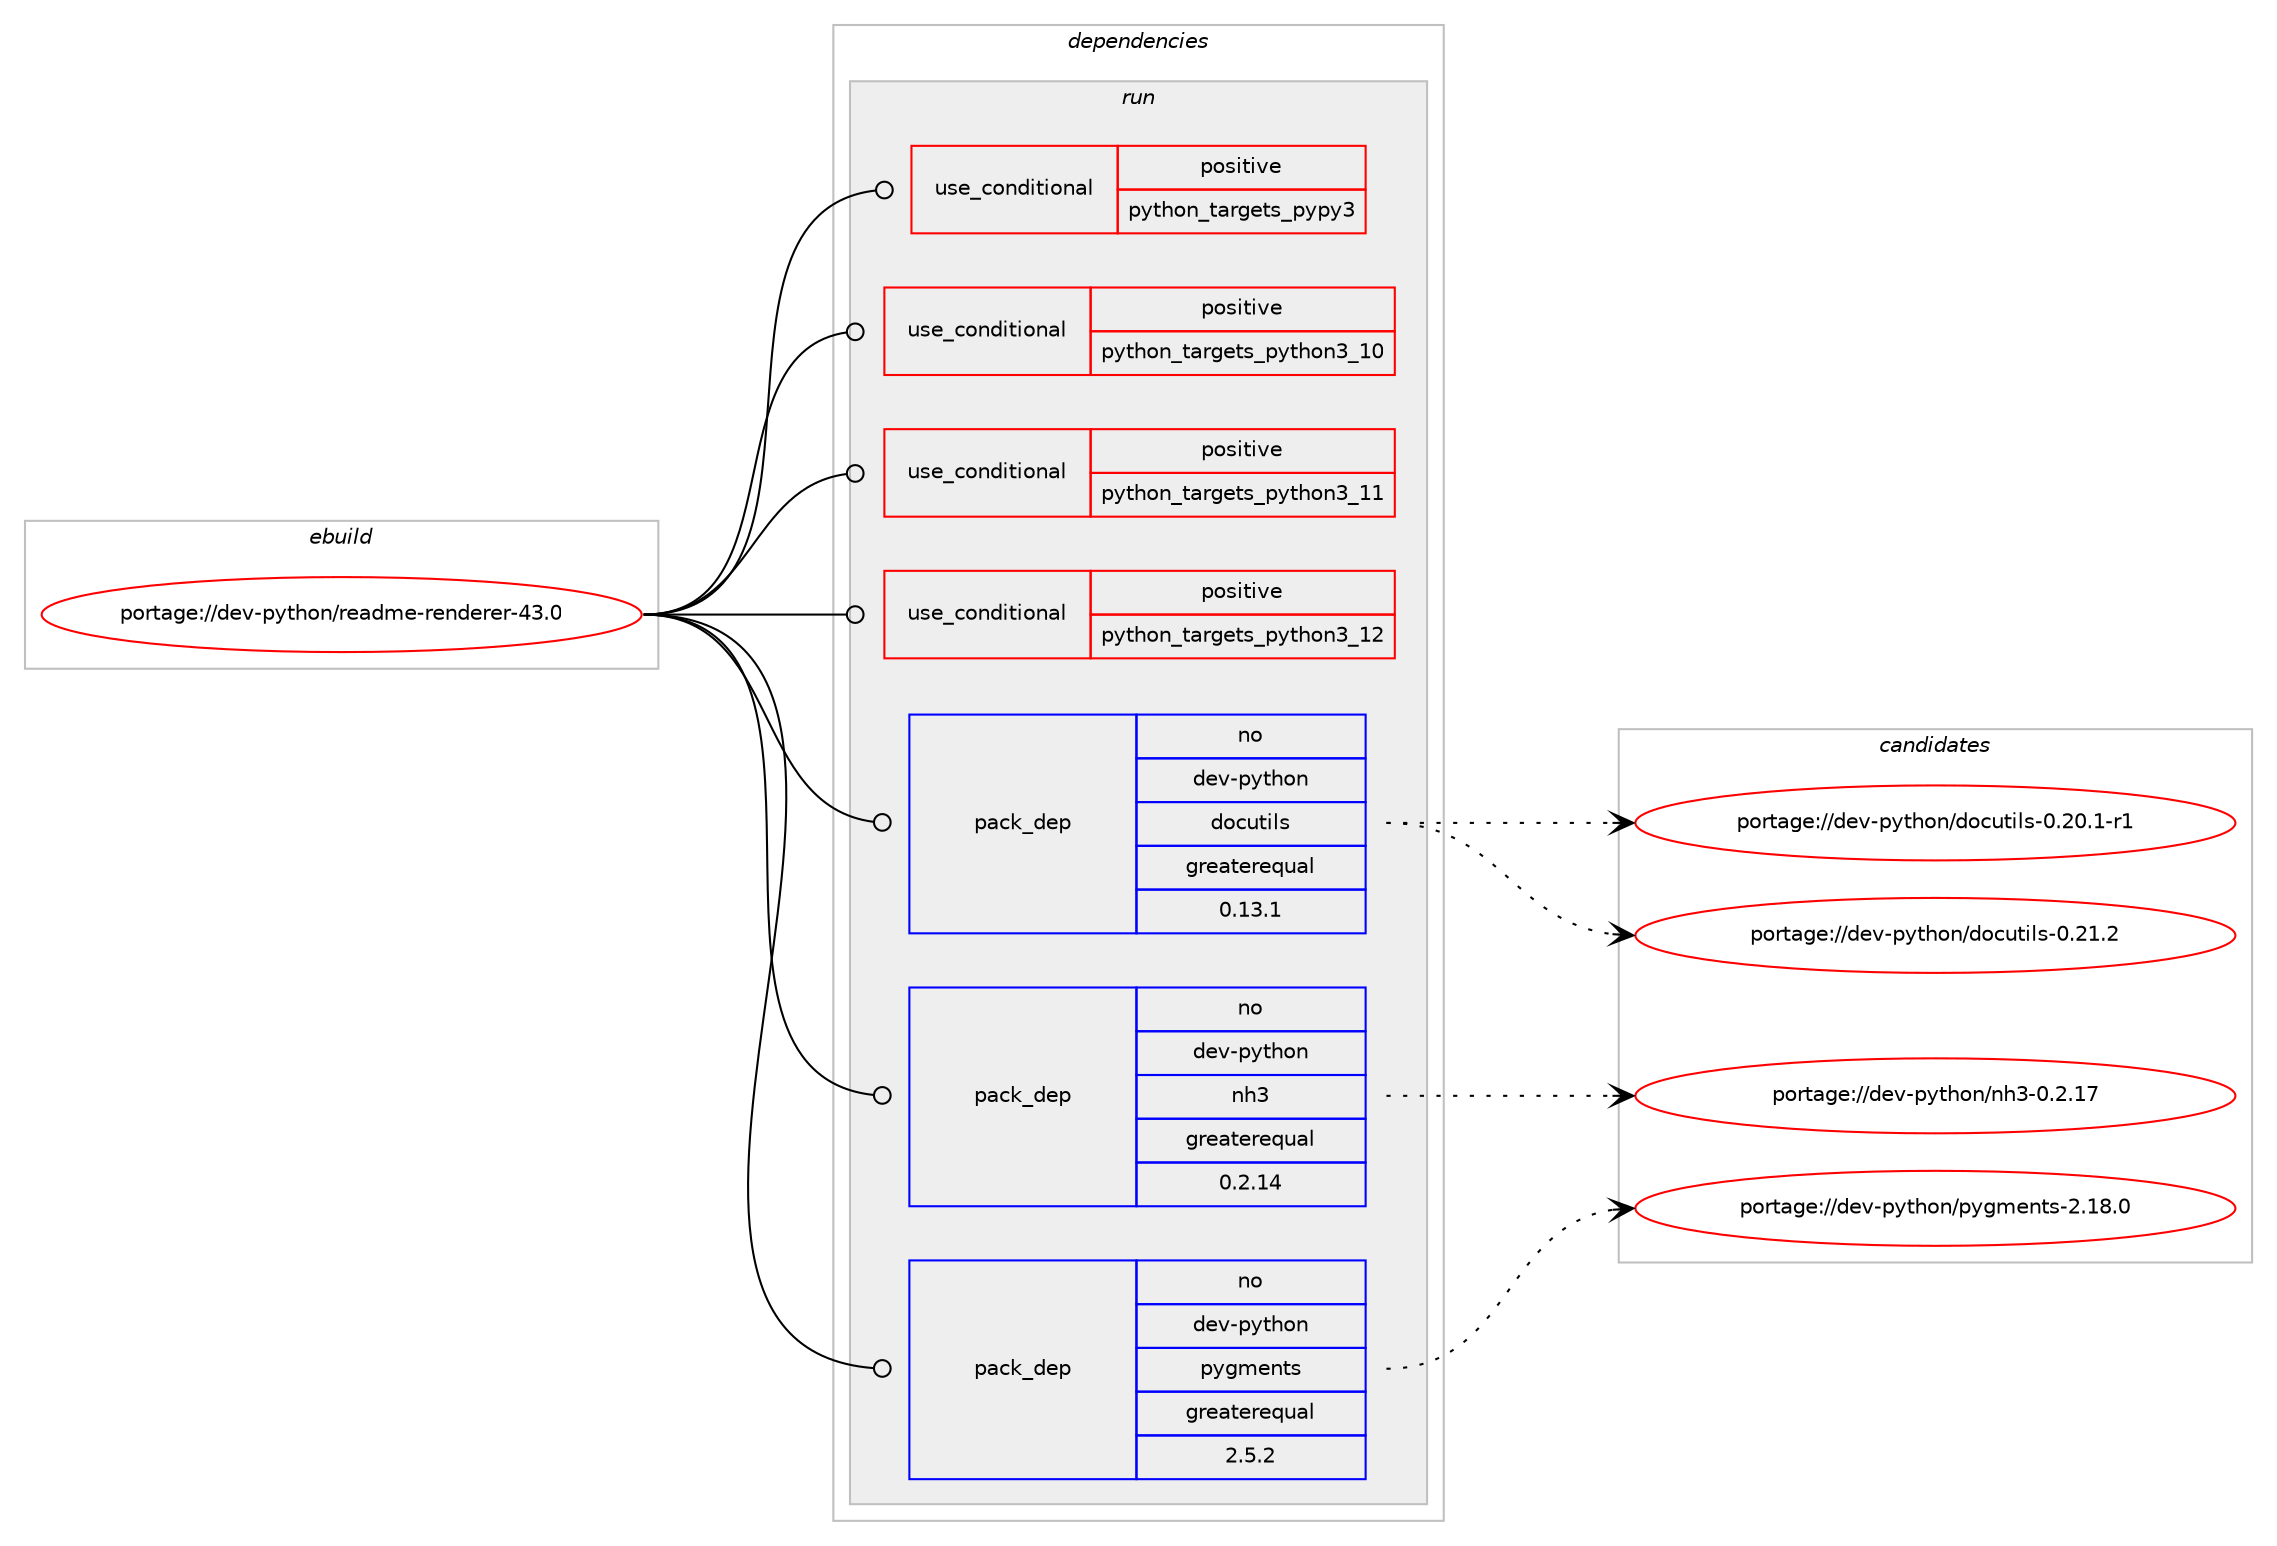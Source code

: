 digraph prolog {

# *************
# Graph options
# *************

newrank=true;
concentrate=true;
compound=true;
graph [rankdir=LR,fontname=Helvetica,fontsize=10,ranksep=1.5];#, ranksep=2.5, nodesep=0.2];
edge  [arrowhead=vee];
node  [fontname=Helvetica,fontsize=10];

# **********
# The ebuild
# **********

subgraph cluster_leftcol {
color=gray;
rank=same;
label=<<i>ebuild</i>>;
id [label="portage://dev-python/readme-renderer-43.0", color=red, width=4, href="../dev-python/readme-renderer-43.0.svg"];
}

# ****************
# The dependencies
# ****************

subgraph cluster_midcol {
color=gray;
label=<<i>dependencies</i>>;
subgraph cluster_compile {
fillcolor="#eeeeee";
style=filled;
label=<<i>compile</i>>;
}
subgraph cluster_compileandrun {
fillcolor="#eeeeee";
style=filled;
label=<<i>compile and run</i>>;
}
subgraph cluster_run {
fillcolor="#eeeeee";
style=filled;
label=<<i>run</i>>;
subgraph cond37562 {
dependency81076 [label=<<TABLE BORDER="0" CELLBORDER="1" CELLSPACING="0" CELLPADDING="4"><TR><TD ROWSPAN="3" CELLPADDING="10">use_conditional</TD></TR><TR><TD>positive</TD></TR><TR><TD>python_targets_pypy3</TD></TR></TABLE>>, shape=none, color=red];
# *** BEGIN UNKNOWN DEPENDENCY TYPE (TODO) ***
# dependency81076 -> package_dependency(portage://dev-python/readme-renderer-43.0,run,no,dev-python,pypy3,none,[,,],any_same_slot,[])
# *** END UNKNOWN DEPENDENCY TYPE (TODO) ***

}
id:e -> dependency81076:w [weight=20,style="solid",arrowhead="odot"];
subgraph cond37563 {
dependency81077 [label=<<TABLE BORDER="0" CELLBORDER="1" CELLSPACING="0" CELLPADDING="4"><TR><TD ROWSPAN="3" CELLPADDING="10">use_conditional</TD></TR><TR><TD>positive</TD></TR><TR><TD>python_targets_python3_10</TD></TR></TABLE>>, shape=none, color=red];
# *** BEGIN UNKNOWN DEPENDENCY TYPE (TODO) ***
# dependency81077 -> package_dependency(portage://dev-python/readme-renderer-43.0,run,no,dev-lang,python,none,[,,],[slot(3.10)],[])
# *** END UNKNOWN DEPENDENCY TYPE (TODO) ***

}
id:e -> dependency81077:w [weight=20,style="solid",arrowhead="odot"];
subgraph cond37564 {
dependency81078 [label=<<TABLE BORDER="0" CELLBORDER="1" CELLSPACING="0" CELLPADDING="4"><TR><TD ROWSPAN="3" CELLPADDING="10">use_conditional</TD></TR><TR><TD>positive</TD></TR><TR><TD>python_targets_python3_11</TD></TR></TABLE>>, shape=none, color=red];
# *** BEGIN UNKNOWN DEPENDENCY TYPE (TODO) ***
# dependency81078 -> package_dependency(portage://dev-python/readme-renderer-43.0,run,no,dev-lang,python,none,[,,],[slot(3.11)],[])
# *** END UNKNOWN DEPENDENCY TYPE (TODO) ***

}
id:e -> dependency81078:w [weight=20,style="solid",arrowhead="odot"];
subgraph cond37565 {
dependency81079 [label=<<TABLE BORDER="0" CELLBORDER="1" CELLSPACING="0" CELLPADDING="4"><TR><TD ROWSPAN="3" CELLPADDING="10">use_conditional</TD></TR><TR><TD>positive</TD></TR><TR><TD>python_targets_python3_12</TD></TR></TABLE>>, shape=none, color=red];
# *** BEGIN UNKNOWN DEPENDENCY TYPE (TODO) ***
# dependency81079 -> package_dependency(portage://dev-python/readme-renderer-43.0,run,no,dev-lang,python,none,[,,],[slot(3.12)],[])
# *** END UNKNOWN DEPENDENCY TYPE (TODO) ***

}
id:e -> dependency81079:w [weight=20,style="solid",arrowhead="odot"];
subgraph pack42276 {
dependency81080 [label=<<TABLE BORDER="0" CELLBORDER="1" CELLSPACING="0" CELLPADDING="4" WIDTH="220"><TR><TD ROWSPAN="6" CELLPADDING="30">pack_dep</TD></TR><TR><TD WIDTH="110">no</TD></TR><TR><TD>dev-python</TD></TR><TR><TD>docutils</TD></TR><TR><TD>greaterequal</TD></TR><TR><TD>0.13.1</TD></TR></TABLE>>, shape=none, color=blue];
}
id:e -> dependency81080:w [weight=20,style="solid",arrowhead="odot"];
subgraph pack42277 {
dependency81081 [label=<<TABLE BORDER="0" CELLBORDER="1" CELLSPACING="0" CELLPADDING="4" WIDTH="220"><TR><TD ROWSPAN="6" CELLPADDING="30">pack_dep</TD></TR><TR><TD WIDTH="110">no</TD></TR><TR><TD>dev-python</TD></TR><TR><TD>nh3</TD></TR><TR><TD>greaterequal</TD></TR><TR><TD>0.2.14</TD></TR></TABLE>>, shape=none, color=blue];
}
id:e -> dependency81081:w [weight=20,style="solid",arrowhead="odot"];
subgraph pack42278 {
dependency81082 [label=<<TABLE BORDER="0" CELLBORDER="1" CELLSPACING="0" CELLPADDING="4" WIDTH="220"><TR><TD ROWSPAN="6" CELLPADDING="30">pack_dep</TD></TR><TR><TD WIDTH="110">no</TD></TR><TR><TD>dev-python</TD></TR><TR><TD>pygments</TD></TR><TR><TD>greaterequal</TD></TR><TR><TD>2.5.2</TD></TR></TABLE>>, shape=none, color=blue];
}
id:e -> dependency81082:w [weight=20,style="solid",arrowhead="odot"];
}
}

# **************
# The candidates
# **************

subgraph cluster_choices {
rank=same;
color=gray;
label=<<i>candidates</i>>;

subgraph choice42276 {
color=black;
nodesep=1;
choice100101118451121211161041111104710011199117116105108115454846504846494511449 [label="portage://dev-python/docutils-0.20.1-r1", color=red, width=4,href="../dev-python/docutils-0.20.1-r1.svg"];
choice10010111845112121116104111110471001119911711610510811545484650494650 [label="portage://dev-python/docutils-0.21.2", color=red, width=4,href="../dev-python/docutils-0.21.2.svg"];
dependency81080:e -> choice100101118451121211161041111104710011199117116105108115454846504846494511449:w [style=dotted,weight="100"];
dependency81080:e -> choice10010111845112121116104111110471001119911711610510811545484650494650:w [style=dotted,weight="100"];
}
subgraph choice42277 {
color=black;
nodesep=1;
choice10010111845112121116104111110471101045145484650464955 [label="portage://dev-python/nh3-0.2.17", color=red, width=4,href="../dev-python/nh3-0.2.17.svg"];
dependency81081:e -> choice10010111845112121116104111110471101045145484650464955:w [style=dotted,weight="100"];
}
subgraph choice42278 {
color=black;
nodesep=1;
choice100101118451121211161041111104711212110310910111011611545504649564648 [label="portage://dev-python/pygments-2.18.0", color=red, width=4,href="../dev-python/pygments-2.18.0.svg"];
dependency81082:e -> choice100101118451121211161041111104711212110310910111011611545504649564648:w [style=dotted,weight="100"];
}
}

}

